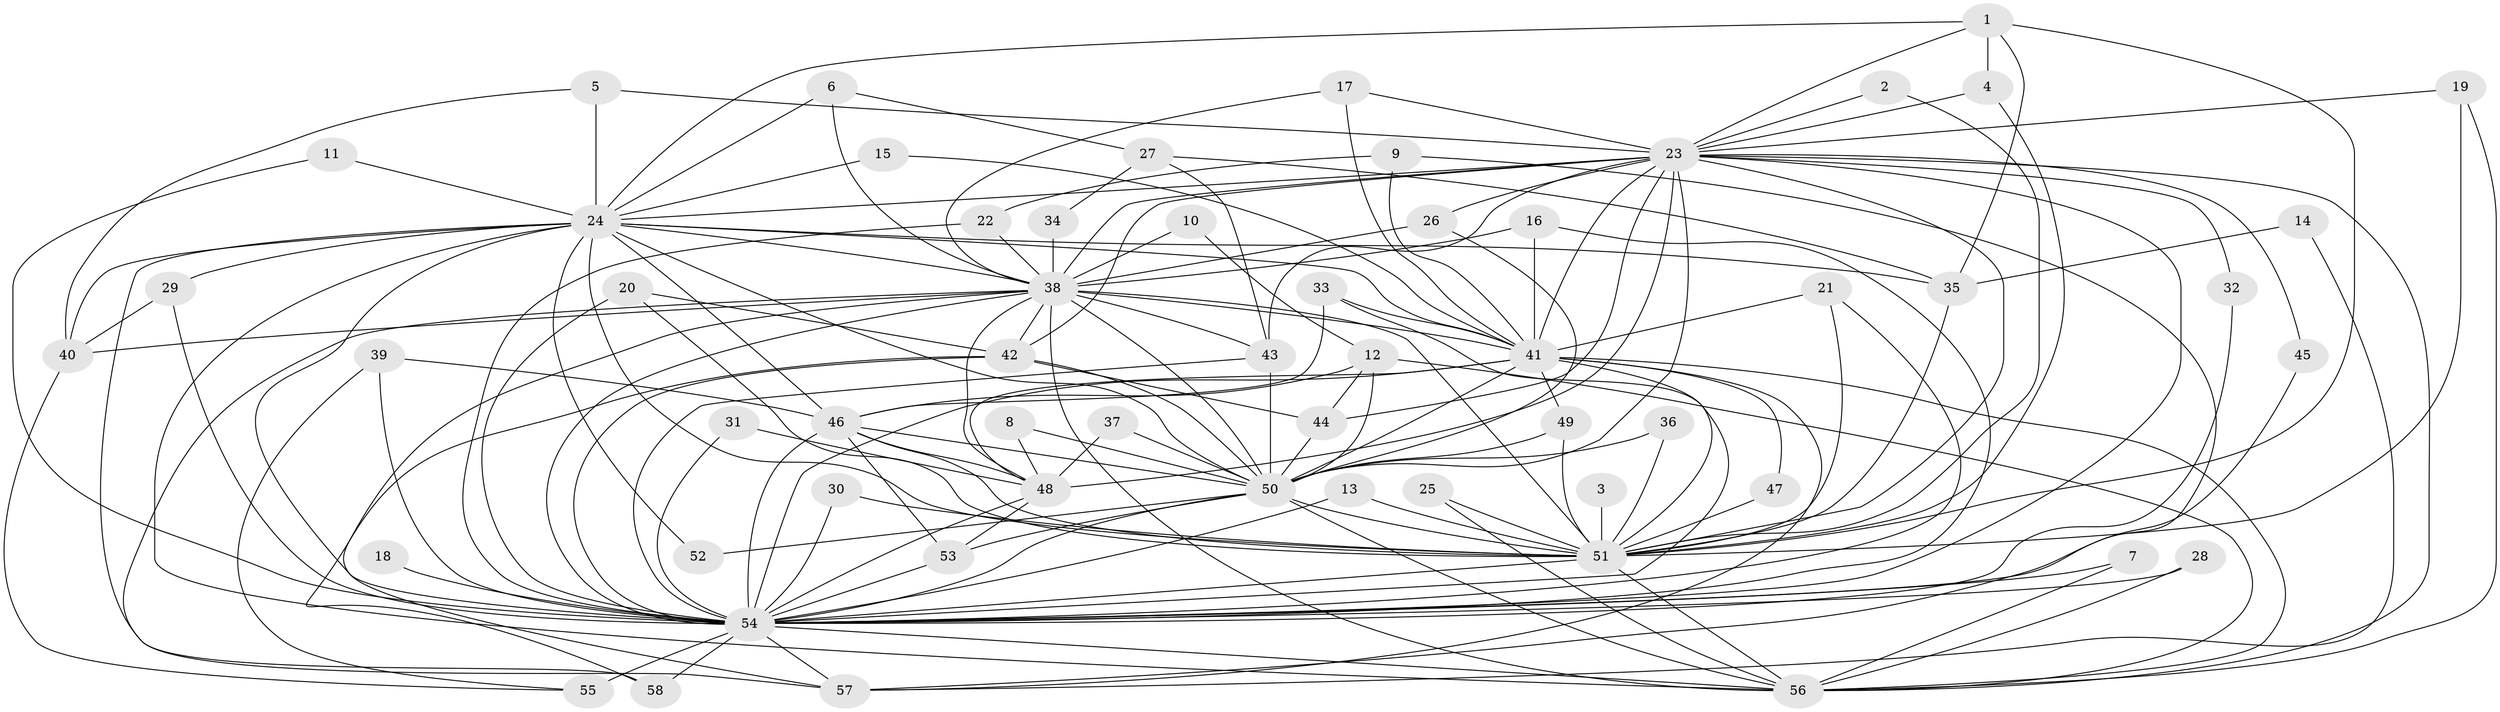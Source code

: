 // original degree distribution, {23: 0.008620689655172414, 16: 0.008620689655172414, 21: 0.008620689655172414, 18: 0.02586206896551724, 26: 0.017241379310344827, 25: 0.008620689655172414, 31: 0.008620689655172414, 5: 0.04310344827586207, 6: 0.02586206896551724, 4: 0.05172413793103448, 2: 0.5344827586206896, 3: 0.2413793103448276, 10: 0.008620689655172414, 7: 0.008620689655172414}
// Generated by graph-tools (version 1.1) at 2025/49/03/09/25 03:49:35]
// undirected, 58 vertices, 159 edges
graph export_dot {
graph [start="1"]
  node [color=gray90,style=filled];
  1;
  2;
  3;
  4;
  5;
  6;
  7;
  8;
  9;
  10;
  11;
  12;
  13;
  14;
  15;
  16;
  17;
  18;
  19;
  20;
  21;
  22;
  23;
  24;
  25;
  26;
  27;
  28;
  29;
  30;
  31;
  32;
  33;
  34;
  35;
  36;
  37;
  38;
  39;
  40;
  41;
  42;
  43;
  44;
  45;
  46;
  47;
  48;
  49;
  50;
  51;
  52;
  53;
  54;
  55;
  56;
  57;
  58;
  1 -- 4 [weight=1.0];
  1 -- 23 [weight=1.0];
  1 -- 24 [weight=1.0];
  1 -- 35 [weight=1.0];
  1 -- 51 [weight=1.0];
  2 -- 23 [weight=1.0];
  2 -- 51 [weight=1.0];
  3 -- 51 [weight=1.0];
  4 -- 23 [weight=1.0];
  4 -- 51 [weight=1.0];
  5 -- 23 [weight=1.0];
  5 -- 24 [weight=1.0];
  5 -- 40 [weight=1.0];
  6 -- 24 [weight=1.0];
  6 -- 27 [weight=1.0];
  6 -- 38 [weight=1.0];
  7 -- 54 [weight=1.0];
  7 -- 56 [weight=1.0];
  8 -- 48 [weight=1.0];
  8 -- 50 [weight=1.0];
  9 -- 22 [weight=1.0];
  9 -- 41 [weight=1.0];
  9 -- 57 [weight=1.0];
  10 -- 12 [weight=1.0];
  10 -- 38 [weight=1.0];
  11 -- 24 [weight=1.0];
  11 -- 54 [weight=1.0];
  12 -- 44 [weight=1.0];
  12 -- 46 [weight=1.0];
  12 -- 50 [weight=1.0];
  12 -- 56 [weight=1.0];
  13 -- 51 [weight=1.0];
  13 -- 54 [weight=1.0];
  14 -- 35 [weight=1.0];
  14 -- 57 [weight=1.0];
  15 -- 24 [weight=1.0];
  15 -- 41 [weight=1.0];
  16 -- 38 [weight=1.0];
  16 -- 41 [weight=1.0];
  16 -- 54 [weight=1.0];
  17 -- 23 [weight=1.0];
  17 -- 38 [weight=1.0];
  17 -- 41 [weight=1.0];
  18 -- 54 [weight=2.0];
  19 -- 23 [weight=1.0];
  19 -- 51 [weight=2.0];
  19 -- 56 [weight=1.0];
  20 -- 42 [weight=1.0];
  20 -- 51 [weight=1.0];
  20 -- 54 [weight=1.0];
  21 -- 41 [weight=1.0];
  21 -- 51 [weight=1.0];
  21 -- 54 [weight=1.0];
  22 -- 38 [weight=1.0];
  22 -- 54 [weight=1.0];
  23 -- 24 [weight=1.0];
  23 -- 26 [weight=1.0];
  23 -- 32 [weight=1.0];
  23 -- 38 [weight=2.0];
  23 -- 41 [weight=2.0];
  23 -- 42 [weight=1.0];
  23 -- 43 [weight=1.0];
  23 -- 44 [weight=1.0];
  23 -- 45 [weight=1.0];
  23 -- 48 [weight=1.0];
  23 -- 50 [weight=2.0];
  23 -- 51 [weight=1.0];
  23 -- 54 [weight=2.0];
  23 -- 56 [weight=1.0];
  24 -- 29 [weight=1.0];
  24 -- 35 [weight=1.0];
  24 -- 38 [weight=3.0];
  24 -- 40 [weight=2.0];
  24 -- 41 [weight=1.0];
  24 -- 46 [weight=1.0];
  24 -- 50 [weight=1.0];
  24 -- 51 [weight=1.0];
  24 -- 52 [weight=1.0];
  24 -- 54 [weight=3.0];
  24 -- 56 [weight=1.0];
  24 -- 57 [weight=1.0];
  25 -- 51 [weight=1.0];
  25 -- 56 [weight=1.0];
  26 -- 38 [weight=1.0];
  26 -- 50 [weight=1.0];
  27 -- 34 [weight=1.0];
  27 -- 35 [weight=1.0];
  27 -- 43 [weight=1.0];
  28 -- 54 [weight=1.0];
  28 -- 56 [weight=1.0];
  29 -- 40 [weight=1.0];
  29 -- 54 [weight=1.0];
  30 -- 51 [weight=1.0];
  30 -- 54 [weight=1.0];
  31 -- 48 [weight=1.0];
  31 -- 54 [weight=1.0];
  32 -- 54 [weight=1.0];
  33 -- 41 [weight=1.0];
  33 -- 46 [weight=1.0];
  33 -- 54 [weight=1.0];
  34 -- 38 [weight=1.0];
  35 -- 51 [weight=1.0];
  36 -- 50 [weight=1.0];
  36 -- 51 [weight=1.0];
  37 -- 48 [weight=1.0];
  37 -- 50 [weight=1.0];
  38 -- 40 [weight=1.0];
  38 -- 41 [weight=2.0];
  38 -- 42 [weight=1.0];
  38 -- 43 [weight=1.0];
  38 -- 48 [weight=1.0];
  38 -- 50 [weight=2.0];
  38 -- 51 [weight=2.0];
  38 -- 54 [weight=4.0];
  38 -- 56 [weight=3.0];
  38 -- 57 [weight=1.0];
  38 -- 58 [weight=1.0];
  39 -- 46 [weight=1.0];
  39 -- 54 [weight=1.0];
  39 -- 55 [weight=1.0];
  40 -- 55 [weight=1.0];
  41 -- 47 [weight=1.0];
  41 -- 48 [weight=1.0];
  41 -- 49 [weight=1.0];
  41 -- 50 [weight=1.0];
  41 -- 51 [weight=1.0];
  41 -- 54 [weight=3.0];
  41 -- 56 [weight=2.0];
  41 -- 57 [weight=1.0];
  42 -- 44 [weight=1.0];
  42 -- 50 [weight=1.0];
  42 -- 54 [weight=2.0];
  42 -- 58 [weight=1.0];
  43 -- 50 [weight=2.0];
  43 -- 54 [weight=1.0];
  44 -- 50 [weight=1.0];
  45 -- 54 [weight=1.0];
  46 -- 48 [weight=1.0];
  46 -- 50 [weight=1.0];
  46 -- 51 [weight=1.0];
  46 -- 53 [weight=1.0];
  46 -- 54 [weight=2.0];
  47 -- 51 [weight=1.0];
  48 -- 53 [weight=1.0];
  48 -- 54 [weight=1.0];
  49 -- 50 [weight=1.0];
  49 -- 51 [weight=1.0];
  50 -- 51 [weight=1.0];
  50 -- 52 [weight=1.0];
  50 -- 53 [weight=1.0];
  50 -- 54 [weight=2.0];
  50 -- 56 [weight=1.0];
  51 -- 54 [weight=2.0];
  51 -- 56 [weight=1.0];
  53 -- 54 [weight=1.0];
  54 -- 55 [weight=3.0];
  54 -- 56 [weight=2.0];
  54 -- 57 [weight=1.0];
  54 -- 58 [weight=1.0];
}
